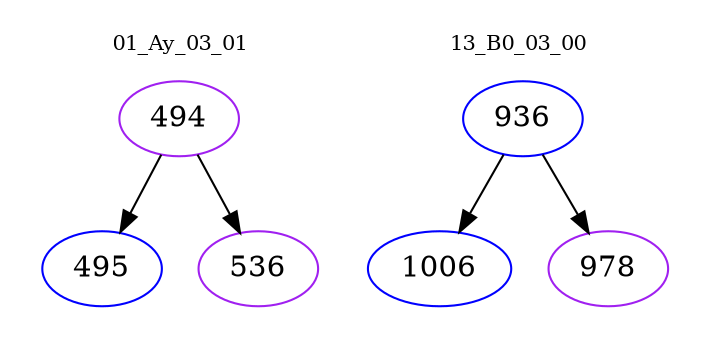 digraph{
subgraph cluster_0 {
color = white
label = "01_Ay_03_01";
fontsize=10;
T0_494 [label="494", color="purple"]
T0_494 -> T0_495 [color="black"]
T0_495 [label="495", color="blue"]
T0_494 -> T0_536 [color="black"]
T0_536 [label="536", color="purple"]
}
subgraph cluster_1 {
color = white
label = "13_B0_03_00";
fontsize=10;
T1_936 [label="936", color="blue"]
T1_936 -> T1_1006 [color="black"]
T1_1006 [label="1006", color="blue"]
T1_936 -> T1_978 [color="black"]
T1_978 [label="978", color="purple"]
}
}
